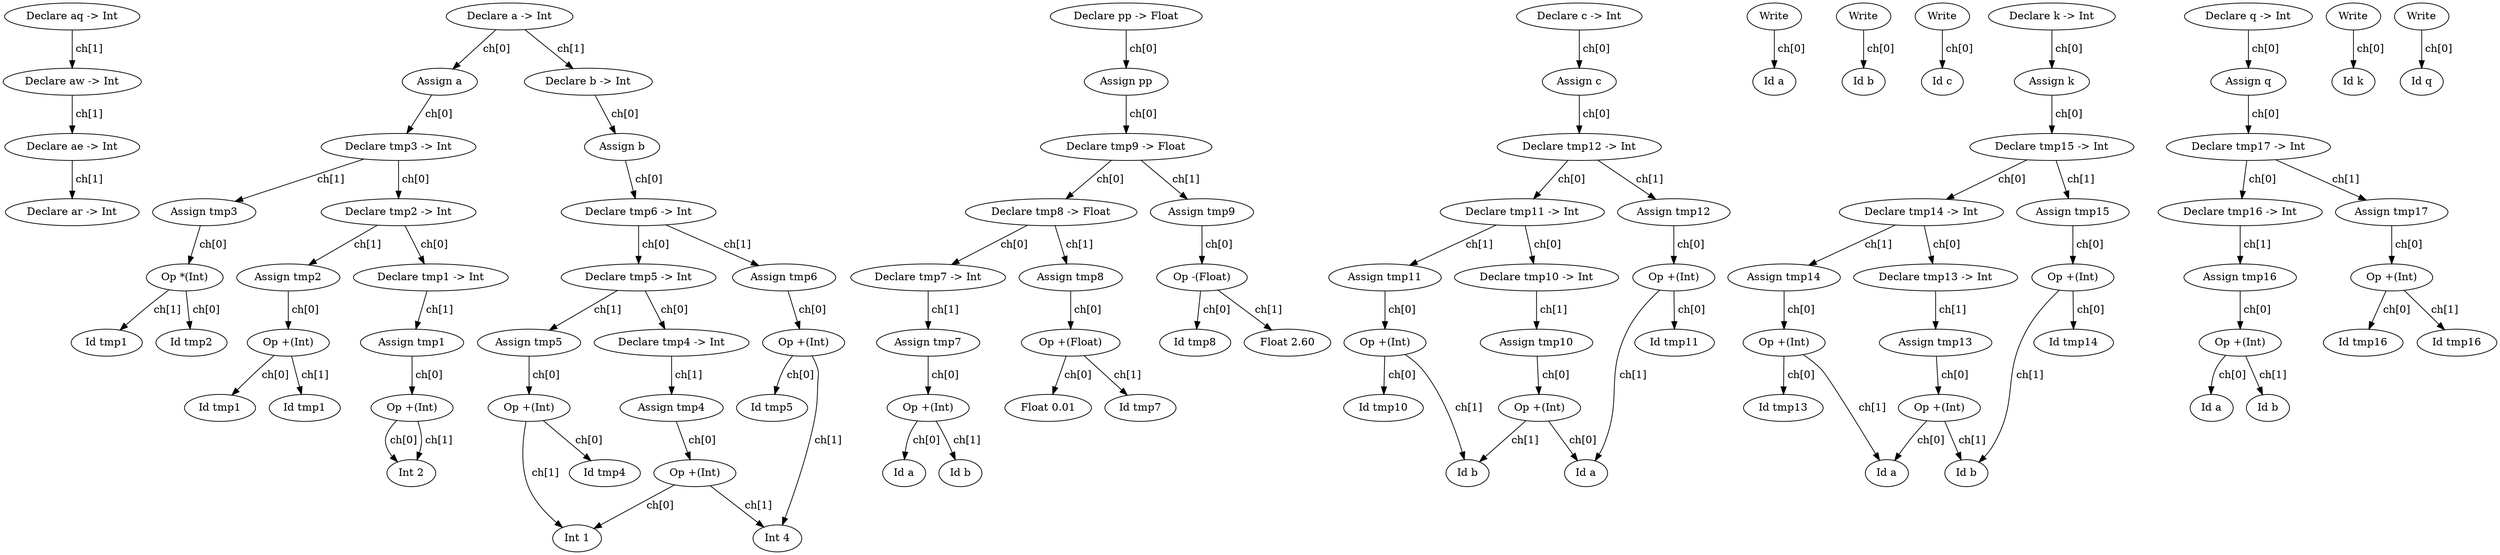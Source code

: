 digraph SyntaxTree {
"000001D77914D420" [ label = "Declare aq -> Int"];
"000001D77914D240" [ label = "Declare aw -> Int"];
"000001D77914D600" [ label = "Declare ae -> Int"];
"000001D77914D150" [ label = "Declare ar -> Int"];
"000001D77914D600" -> "000001D77914D150" [label = " ch[1] "];
"000001D77914D240" -> "000001D77914D600" [label = " ch[1] "];
"000001D77914D420" -> "000001D77914D240" [label = " ch[1] "];
"000001D77914D1A0" [ label = "Declare a -> Int"];
"000001D77914D560" [ label = "Assign a"];
"000001D77914D4C0" [ label = "Declare tmp3 -> Int"];
"000001D77914D740" [ label = "Declare tmp2 -> Int"];
"000001D77914D2E0" [ label = "Declare tmp1 -> Int"];
"000001D77914D650" [ label = "Assign tmp1"];
"000001D77914D1F0" [ label = "Op +(Int)"];
"000001D77914D290" [ label = "Int 2"];
"000001D77914D1F0" -> "000001D77914D290" [label = " ch[0] "];
"000001D77914D1F0" -> "000001D77914D290" [label = " ch[1] "];
"000001D77914D650" -> "000001D77914D1F0" [label = " ch[0] "];
"000001D77914D2E0" -> "000001D77914D650" [label = " ch[1] "];
"000001D77914D6A0" [ label = "Assign tmp2"];
"000001D77914D470" [ label = "Op +(Int)"];
"000001D77914D790" [ label = "Id tmp1"];
"000001D77914D7E0" [ label = "Id tmp1"];
"000001D77914D470" -> "000001D77914D790" [label = " ch[0] "];
"000001D77914D470" -> "000001D77914D7E0" [label = " ch[1] "];
"000001D77914D6A0" -> "000001D77914D470" [label = " ch[0] "];
"000001D77914D740" -> "000001D77914D2E0" [label = " ch[0] "];
"000001D77914D740" -> "000001D77914D6A0" [label = " ch[1] "];
"000001D77914D330" [ label = "Assign tmp3"];
"000001D77914D5B0" [ label = "Op *(Int)"];
"000001D77914D380" [ label = "Id tmp2"];
"000001D77916B1A0" [ label = "Id tmp1"];
"000001D77914D5B0" -> "000001D77914D380" [label = " ch[0] "];
"000001D77914D5B0" -> "000001D77916B1A0" [label = " ch[1] "];
"000001D77914D330" -> "000001D77914D5B0" [label = " ch[0] "];
"000001D77914D4C0" -> "000001D77914D740" [label = " ch[0] "];
"000001D77914D4C0" -> "000001D77914D330" [label = " ch[1] "];
"000001D77914D560" -> "000001D77914D4C0" [label = " ch[0] "];
"000001D77916AD90" [ label = "Declare b -> Int"];
"000001D77916A6B0" [ label = "Assign b"];
"000001D77916B100" [ label = "Declare tmp6 -> Int"];
"000001D77916A7A0" [ label = "Declare tmp5 -> Int"];
"000001D77916A4D0" [ label = "Declare tmp4 -> Int"];
"000001D77916B290" [ label = "Assign tmp4"];
"000001D77916A890" [ label = "Op +(Int)"];
"000001D77916A700" [ label = "Int 1"];
"000001D77916AAC0" [ label = "Int 4"];
"000001D77916A890" -> "000001D77916A700" [label = " ch[0] "];
"000001D77916A890" -> "000001D77916AAC0" [label = " ch[1] "];
"000001D77916B290" -> "000001D77916A890" [label = " ch[0] "];
"000001D77916A4D0" -> "000001D77916B290" [label = " ch[1] "];
"000001D77916AD40" [ label = "Assign tmp5"];
"000001D77916AF20" [ label = "Op +(Int)"];
"000001D77916B150" [ label = "Id tmp4"];
"000001D77916AF20" -> "000001D77916B150" [label = " ch[0] "];
"000001D77916AF20" -> "000001D77916A700" [label = " ch[1] "];
"000001D77916AD40" -> "000001D77916AF20" [label = " ch[0] "];
"000001D77916A7A0" -> "000001D77916A4D0" [label = " ch[0] "];
"000001D77916A7A0" -> "000001D77916AD40" [label = " ch[1] "];
"000001D77916B1F0" [ label = "Assign tmp6"];
"000001D77916A660" [ label = "Op +(Int)"];
"000001D77916B2E0" [ label = "Id tmp5"];
"000001D77916A660" -> "000001D77916B2E0" [label = " ch[0] "];
"000001D77916A660" -> "000001D77916AAC0" [label = " ch[1] "];
"000001D77916B1F0" -> "000001D77916A660" [label = " ch[0] "];
"000001D77916B100" -> "000001D77916A7A0" [label = " ch[0] "];
"000001D77916B100" -> "000001D77916B1F0" [label = " ch[1] "];
"000001D77916A6B0" -> "000001D77916B100" [label = " ch[0] "];
"000001D77916AD90" -> "000001D77916A6B0" [label = " ch[0] "];
"000001D77914D1A0" -> "000001D77914D560" [label = " ch[0] "];
"000001D77914D1A0" -> "000001D77916AD90" [label = " ch[1] "];
"000001D77916A8E0" [ label = "Declare pp -> Float"];
"000001D77916B420" [ label = "Assign pp"];
"000001D77916ADE0" [ label = "Declare tmp9 -> Float"];
"000001D77916A7F0" [ label = "Declare tmp8 -> Float"];
"000001D77916ACF0" [ label = "Declare tmp7 -> Int"];
"000001D77916A9D0" [ label = "Assign tmp7"];
"000001D77916A520" [ label = "Op +(Int)"];
"000001D77916A750" [ label = "Id a"];
"000001D77916A980" [ label = "Id b"];
"000001D77916A520" -> "000001D77916A750" [label = " ch[0] "];
"000001D77916A520" -> "000001D77916A980" [label = " ch[1] "];
"000001D77916A9D0" -> "000001D77916A520" [label = " ch[0] "];
"000001D77916ACF0" -> "000001D77916A9D0" [label = " ch[1] "];
"000001D77916B330" [ label = "Assign tmp8"];
"000001D77916AB60" [ label = "Op +(Float)"];
"000001D77916A930" [ label = "Float 0.01"];
"000001D77916B3D0" [ label = "Id tmp7"];
"000001D77916AB60" -> "000001D77916A930" [label = " ch[0] "];
"000001D77916AB60" -> "000001D77916B3D0" [label = " ch[1] "];
"000001D77916B330" -> "000001D77916AB60" [label = " ch[0] "];
"000001D77916A7F0" -> "000001D77916ACF0" [label = " ch[0] "];
"000001D77916A7F0" -> "000001D77916B330" [label = " ch[1] "];
"000001D77916AA20" [ label = "Assign tmp9"];
"000001D77916ABB0" [ label = "Op -(Float)"];
"000001D77916A840" [ label = "Id tmp8"];
"000001D77916B240" [ label = "Float 2.60"];
"000001D77916ABB0" -> "000001D77916A840" [label = " ch[0] "];
"000001D77916ABB0" -> "000001D77916B240" [label = " ch[1] "];
"000001D77916AA20" -> "000001D77916ABB0" [label = " ch[0] "];
"000001D77916ADE0" -> "000001D77916A7F0" [label = " ch[0] "];
"000001D77916ADE0" -> "000001D77916AA20" [label = " ch[1] "];
"000001D77916B420" -> "000001D77916ADE0" [label = " ch[0] "];
"000001D77916A8E0" -> "000001D77916B420" [label = " ch[0] "];
"000001D77916A570" [ label = "Declare c -> Int"];
"000001D77916B010" [ label = "Assign c"];
"000001D77916A610" [ label = "Declare tmp12 -> Int"];
"000001D77916AB10" [ label = "Declare tmp11 -> Int"];
"000001D77916AF70" [ label = "Declare tmp10 -> Int"];
"000001D77916AE30" [ label = "Assign tmp10"];
"000001D77916AA70" [ label = "Op +(Int)"];
"000001D77916B380" [ label = "Id a"];
"000001D77916AC00" [ label = "Id b"];
"000001D77916AA70" -> "000001D77916B380" [label = " ch[0] "];
"000001D77916AA70" -> "000001D77916AC00" [label = " ch[1] "];
"000001D77916AE30" -> "000001D77916AA70" [label = " ch[0] "];
"000001D77916AF70" -> "000001D77916AE30" [label = " ch[1] "];
"000001D77916AFC0" [ label = "Assign tmp11"];
"000001D77916A5C0" [ label = "Op +(Int)"];
"000001D77916ACA0" [ label = "Id tmp10"];
"000001D77916A5C0" -> "000001D77916ACA0" [label = " ch[0] "];
"000001D77916A5C0" -> "000001D77916AC00" [label = " ch[1] "];
"000001D77916AFC0" -> "000001D77916A5C0" [label = " ch[0] "];
"000001D77916AB10" -> "000001D77916AF70" [label = " ch[0] "];
"000001D77916AB10" -> "000001D77916AFC0" [label = " ch[1] "];
"000001D77916B060" [ label = "Assign tmp12"];
"000001D77916AC50" [ label = "Op +(Int)"];
"000001D77916AE80" [ label = "Id tmp11"];
"000001D77916AC50" -> "000001D77916AE80" [label = " ch[0] "];
"000001D77916AC50" -> "000001D77916B380" [label = " ch[1] "];
"000001D77916B060" -> "000001D77916AC50" [label = " ch[0] "];
"000001D77916A610" -> "000001D77916AB10" [label = " ch[0] "];
"000001D77916A610" -> "000001D77916B060" [label = " ch[1] "];
"000001D77916B010" -> "000001D77916A610" [label = " ch[0] "];
"000001D77916A570" -> "000001D77916B010" [label = " ch[0] "];
"000001D77916AED0" [ label = "Write"];
"000001D77916B0B0" [ label = "Id a"];
"000001D77916AED0" -> "000001D77916B0B0" [label = " ch[0] "];
"000001D77916C320" [ label = "Write"];
"000001D77916BE70" [ label = "Id b"];
"000001D77916C320" -> "000001D77916BE70" [label = " ch[0] "];
"000001D77916C000" [ label = "Write"];
"000001D77916C4B0" [ label = "Id c"];
"000001D77916C000" -> "000001D77916C4B0" [label = " ch[0] "];
"000001D77916BA10" [ label = "Declare k -> Int"];
"000001D77916C500" [ label = "Assign k"];
"000001D77916BF60" [ label = "Declare tmp15 -> Int"];
"000001D77916BCE0" [ label = "Declare tmp14 -> Int"];
"000001D77916BEC0" [ label = "Declare tmp13 -> Int"];
"000001D77916BE20" [ label = "Assign tmp13"];
"000001D77916BD80" [ label = "Op +(Int)"];
"000001D77916C140" [ label = "Id a"];
"000001D77916BF10" [ label = "Id b"];
"000001D77916BD80" -> "000001D77916C140" [label = " ch[0] "];
"000001D77916BD80" -> "000001D77916BF10" [label = " ch[1] "];
"000001D77916BE20" -> "000001D77916BD80" [label = " ch[0] "];
"000001D77916BEC0" -> "000001D77916BE20" [label = " ch[1] "];
"000001D77916B970" [ label = "Assign tmp14"];
"000001D77916C280" [ label = "Op +(Int)"];
"000001D77916C640" [ label = "Id tmp13"];
"000001D77916C280" -> "000001D77916C640" [label = " ch[0] "];
"000001D77916C280" -> "000001D77916C140" [label = " ch[1] "];
"000001D77916B970" -> "000001D77916C280" [label = " ch[0] "];
"000001D77916BCE0" -> "000001D77916BEC0" [label = " ch[0] "];
"000001D77916BCE0" -> "000001D77916B970" [label = " ch[1] "];
"000001D77916B880" [ label = "Assign tmp15"];
"000001D77916BDD0" [ label = "Op +(Int)"];
"000001D77916C5F0" [ label = "Id tmp14"];
"000001D77916BDD0" -> "000001D77916C5F0" [label = " ch[0] "];
"000001D77916BDD0" -> "000001D77916BF10" [label = " ch[1] "];
"000001D77916B880" -> "000001D77916BDD0" [label = " ch[0] "];
"000001D77916BF60" -> "000001D77916BCE0" [label = " ch[0] "];
"000001D77916BF60" -> "000001D77916B880" [label = " ch[1] "];
"000001D77916C500" -> "000001D77916BF60" [label = " ch[0] "];
"000001D77916BA10" -> "000001D77916C500" [label = " ch[0] "];
"000001D77916BFB0" [ label = "Declare q -> Int"];
"000001D77916BD30" [ label = "Assign q"];
"000001D77916BA60" [ label = "Declare tmp17 -> Int"];
"000001D77916C0A0" [ label = "Declare tmp16 -> Int"];
"000001D77916C0F0" [ label = "Assign tmp16"];
"000001D77916BBF0" [ label = "Op +(Int)"];
"000001D77916C550" [ label = "Id a"];
"000001D77916B6F0" [ label = "Id b"];
"000001D77916BBF0" -> "000001D77916C550" [label = " ch[0] "];
"000001D77916BBF0" -> "000001D77916B6F0" [label = " ch[1] "];
"000001D77916C0F0" -> "000001D77916BBF0" [label = " ch[0] "];
"000001D77916C0A0" -> "000001D77916C0F0" [label = " ch[1] "];
"000001D77916C370" [ label = "Assign tmp17"];
"000001D77916C050" [ label = "Op +(Int)"];
"000001D77916C190" [ label = "Id tmp16"];
"000001D77916B740" [ label = "Id tmp16"];
"000001D77916C050" -> "000001D77916C190" [label = " ch[0] "];
"000001D77916C050" -> "000001D77916B740" [label = " ch[1] "];
"000001D77916C370" -> "000001D77916C050" [label = " ch[0] "];
"000001D77916BA60" -> "000001D77916C0A0" [label = " ch[0] "];
"000001D77916BA60" -> "000001D77916C370" [label = " ch[1] "];
"000001D77916BD30" -> "000001D77916BA60" [label = " ch[0] "];
"000001D77916BFB0" -> "000001D77916BD30" [label = " ch[0] "];
"000001D77916B790" [ label = "Write"];
"000001D77916C1E0" [ label = "Id k"];
"000001D77916B790" -> "000001D77916C1E0" [label = " ch[0] "];
"000001D77916BBA0" [ label = "Write"];
"000001D77916C230" [ label = "Id q"];
"000001D77916BBA0" -> "000001D77916C230" [label = " ch[0] "];
}
